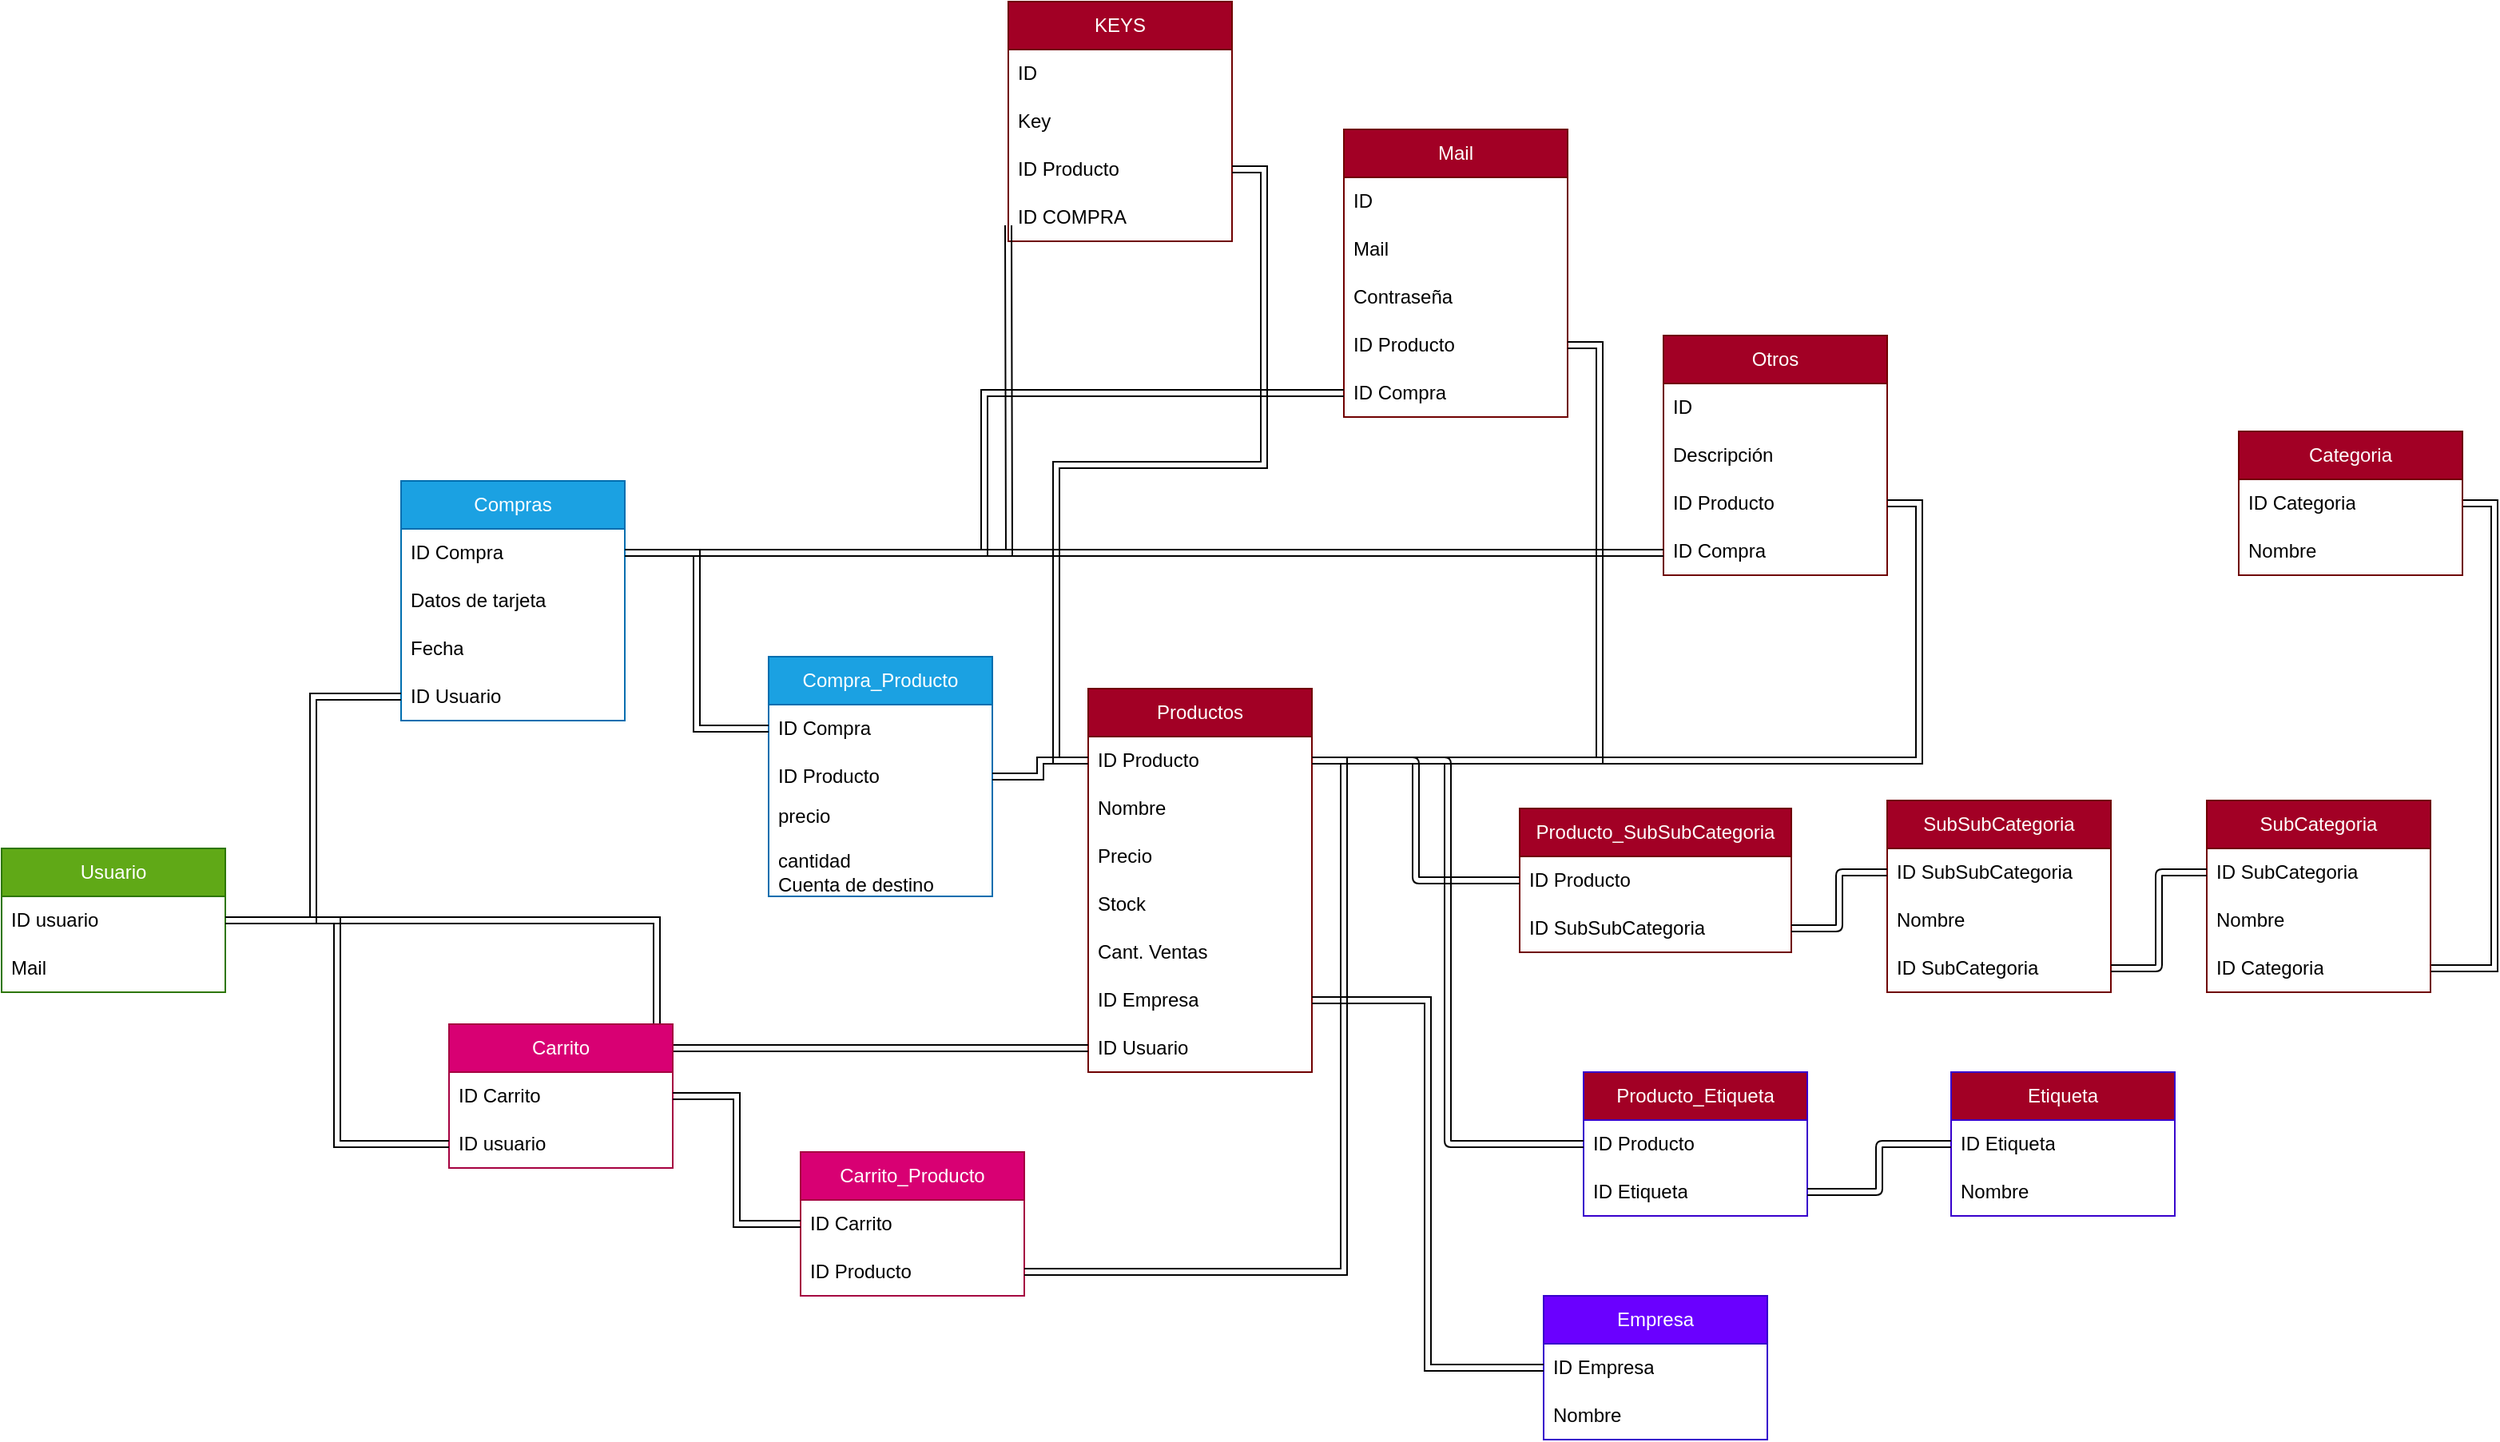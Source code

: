 <mxfile>
    <diagram id="C5RBs43oDa-KdzZeNtuy" name="Page-1">
        <mxGraphModel dx="585" dy="779" grid="1" gridSize="10" guides="1" tooltips="1" connect="1" arrows="1" fold="1" page="1" pageScale="1" pageWidth="827" pageHeight="1169" math="0" shadow="0">
            <root>
                <mxCell id="WIyWlLk6GJQsqaUBKTNV-0"/>
                <mxCell id="WIyWlLk6GJQsqaUBKTNV-1" parent="WIyWlLk6GJQsqaUBKTNV-0"/>
                <mxCell id="0u_epslOWQ3dt5CS6Ad7-98" value="Usuario" style="swimlane;fontStyle=0;childLayout=stackLayout;horizontal=1;startSize=30;horizontalStack=0;resizeParent=1;resizeParentMax=0;resizeLast=0;collapsible=1;marginBottom=0;whiteSpace=wrap;html=1;fillColor=#60a917;fontColor=#ffffff;strokeColor=#2D7600;" parent="WIyWlLk6GJQsqaUBKTNV-1" vertex="1">
                    <mxGeometry x="1410" y="1340" width="140" height="90" as="geometry"/>
                </mxCell>
                <mxCell id="0u_epslOWQ3dt5CS6Ad7-99" value="ID usuario" style="text;strokeColor=none;fillColor=none;align=left;verticalAlign=middle;spacingLeft=4;spacingRight=4;overflow=hidden;points=[[0,0.5],[1,0.5]];portConstraint=eastwest;rotatable=0;whiteSpace=wrap;html=1;" parent="0u_epslOWQ3dt5CS6Ad7-98" vertex="1">
                    <mxGeometry y="30" width="140" height="30" as="geometry"/>
                </mxCell>
                <mxCell id="0u_epslOWQ3dt5CS6Ad7-100" value="Mail" style="text;strokeColor=none;fillColor=none;align=left;verticalAlign=middle;spacingLeft=4;spacingRight=4;overflow=hidden;points=[[0,0.5],[1,0.5]];portConstraint=eastwest;rotatable=0;whiteSpace=wrap;html=1;" parent="0u_epslOWQ3dt5CS6Ad7-98" vertex="1">
                    <mxGeometry y="60" width="140" height="30" as="geometry"/>
                </mxCell>
                <mxCell id="0u_epslOWQ3dt5CS6Ad7-101" value="Compras" style="swimlane;fontStyle=0;childLayout=stackLayout;horizontal=1;startSize=30;horizontalStack=0;resizeParent=1;resizeParentMax=0;resizeLast=0;collapsible=1;marginBottom=0;whiteSpace=wrap;html=1;fillColor=#1ba1e2;fontColor=#ffffff;strokeColor=#006EAF;" parent="WIyWlLk6GJQsqaUBKTNV-1" vertex="1">
                    <mxGeometry x="1660" y="1110" width="140" height="150" as="geometry"/>
                </mxCell>
                <mxCell id="0u_epslOWQ3dt5CS6Ad7-102" value="ID Compra" style="text;strokeColor=none;fillColor=none;align=left;verticalAlign=middle;spacingLeft=4;spacingRight=4;overflow=hidden;points=[[0,0.5],[1,0.5]];portConstraint=eastwest;rotatable=0;whiteSpace=wrap;html=1;" parent="0u_epslOWQ3dt5CS6Ad7-101" vertex="1">
                    <mxGeometry y="30" width="140" height="30" as="geometry"/>
                </mxCell>
                <mxCell id="0u_epslOWQ3dt5CS6Ad7-103" value="Datos de tarjeta" style="text;strokeColor=none;fillColor=none;align=left;verticalAlign=middle;spacingLeft=4;spacingRight=4;overflow=hidden;points=[[0,0.5],[1,0.5]];portConstraint=eastwest;rotatable=0;whiteSpace=wrap;html=1;" parent="0u_epslOWQ3dt5CS6Ad7-101" vertex="1">
                    <mxGeometry y="60" width="140" height="30" as="geometry"/>
                </mxCell>
                <mxCell id="0u_epslOWQ3dt5CS6Ad7-104" value="Fecha" style="text;strokeColor=none;fillColor=none;align=left;verticalAlign=middle;spacingLeft=4;spacingRight=4;overflow=hidden;points=[[0,0.5],[1,0.5]];portConstraint=eastwest;rotatable=0;whiteSpace=wrap;html=1;" parent="0u_epslOWQ3dt5CS6Ad7-101" vertex="1">
                    <mxGeometry y="90" width="140" height="30" as="geometry"/>
                </mxCell>
                <mxCell id="0u_epslOWQ3dt5CS6Ad7-105" value="ID Usuario" style="text;strokeColor=none;fillColor=none;align=left;verticalAlign=middle;spacingLeft=4;spacingRight=4;overflow=hidden;points=[[0,0.5],[1,0.5]];portConstraint=eastwest;rotatable=0;whiteSpace=wrap;html=1;" parent="0u_epslOWQ3dt5CS6Ad7-101" vertex="1">
                    <mxGeometry y="120" width="140" height="30" as="geometry"/>
                </mxCell>
                <mxCell id="0u_epslOWQ3dt5CS6Ad7-106" value="Productos" style="swimlane;fontStyle=0;childLayout=stackLayout;horizontal=1;startSize=30;horizontalStack=0;resizeParent=1;resizeParentMax=0;resizeLast=0;collapsible=1;marginBottom=0;whiteSpace=wrap;html=1;fillColor=#a20025;fontColor=#ffffff;strokeColor=#6F0000;" parent="WIyWlLk6GJQsqaUBKTNV-1" vertex="1">
                    <mxGeometry x="2090" y="1240" width="140" height="240" as="geometry"/>
                </mxCell>
                <mxCell id="0u_epslOWQ3dt5CS6Ad7-107" value="ID Producto" style="text;strokeColor=none;fillColor=none;align=left;verticalAlign=middle;spacingLeft=4;spacingRight=4;overflow=hidden;points=[[0,0.5],[1,0.5]];portConstraint=eastwest;rotatable=0;whiteSpace=wrap;html=1;" parent="0u_epslOWQ3dt5CS6Ad7-106" vertex="1">
                    <mxGeometry y="30" width="140" height="30" as="geometry"/>
                </mxCell>
                <mxCell id="0u_epslOWQ3dt5CS6Ad7-108" value="Nombre" style="text;strokeColor=none;fillColor=none;align=left;verticalAlign=middle;spacingLeft=4;spacingRight=4;overflow=hidden;points=[[0,0.5],[1,0.5]];portConstraint=eastwest;rotatable=0;whiteSpace=wrap;html=1;" parent="0u_epslOWQ3dt5CS6Ad7-106" vertex="1">
                    <mxGeometry y="60" width="140" height="30" as="geometry"/>
                </mxCell>
                <mxCell id="0u_epslOWQ3dt5CS6Ad7-168" value="Precio" style="text;strokeColor=none;fillColor=none;align=left;verticalAlign=middle;spacingLeft=4;spacingRight=4;overflow=hidden;points=[[0,0.5],[1,0.5]];portConstraint=eastwest;rotatable=0;whiteSpace=wrap;html=1;" parent="0u_epslOWQ3dt5CS6Ad7-106" vertex="1">
                    <mxGeometry y="90" width="140" height="30" as="geometry"/>
                </mxCell>
                <mxCell id="0u_epslOWQ3dt5CS6Ad7-169" value="Stock" style="text;strokeColor=none;fillColor=none;align=left;verticalAlign=middle;spacingLeft=4;spacingRight=4;overflow=hidden;points=[[0,0.5],[1,0.5]];portConstraint=eastwest;rotatable=0;whiteSpace=wrap;html=1;" parent="0u_epslOWQ3dt5CS6Ad7-106" vertex="1">
                    <mxGeometry y="120" width="140" height="30" as="geometry"/>
                </mxCell>
                <mxCell id="0u_epslOWQ3dt5CS6Ad7-109" value="Cant. Ventas" style="text;strokeColor=none;fillColor=none;align=left;verticalAlign=middle;spacingLeft=4;spacingRight=4;overflow=hidden;points=[[0,0.5],[1,0.5]];portConstraint=eastwest;rotatable=0;whiteSpace=wrap;html=1;" parent="0u_epslOWQ3dt5CS6Ad7-106" vertex="1">
                    <mxGeometry y="150" width="140" height="30" as="geometry"/>
                </mxCell>
                <mxCell id="0u_epslOWQ3dt5CS6Ad7-111" value="ID Empresa" style="text;strokeColor=none;fillColor=none;align=left;verticalAlign=middle;spacingLeft=4;spacingRight=4;overflow=hidden;points=[[0,0.5],[1,0.5]];portConstraint=eastwest;rotatable=0;whiteSpace=wrap;html=1;" parent="0u_epslOWQ3dt5CS6Ad7-106" vertex="1">
                    <mxGeometry y="180" width="140" height="30" as="geometry"/>
                </mxCell>
                <mxCell id="0u_epslOWQ3dt5CS6Ad7-112" value="ID Usuario" style="text;strokeColor=none;fillColor=none;align=left;verticalAlign=middle;spacingLeft=4;spacingRight=4;overflow=hidden;points=[[0,0.5],[1,0.5]];portConstraint=eastwest;rotatable=0;whiteSpace=wrap;html=1;" parent="0u_epslOWQ3dt5CS6Ad7-106" vertex="1">
                    <mxGeometry y="210" width="140" height="30" as="geometry"/>
                </mxCell>
                <mxCell id="0u_epslOWQ3dt5CS6Ad7-114" style="edgeStyle=orthogonalEdgeStyle;rounded=0;orthogonalLoop=1;jettySize=auto;html=1;entryX=0;entryY=0.5;entryDx=0;entryDy=0;exitX=1;exitY=0.5;exitDx=0;exitDy=0;shape=link;" parent="WIyWlLk6GJQsqaUBKTNV-1" source="0u_epslOWQ3dt5CS6Ad7-99" target="0u_epslOWQ3dt5CS6Ad7-105" edge="1">
                    <mxGeometry relative="1" as="geometry"/>
                </mxCell>
                <mxCell id="0u_epslOWQ3dt5CS6Ad7-115" value="Compra_Producto" style="swimlane;fontStyle=0;childLayout=stackLayout;horizontal=1;startSize=30;horizontalStack=0;resizeParent=1;resizeParentMax=0;resizeLast=0;collapsible=1;marginBottom=0;whiteSpace=wrap;html=1;fillColor=#1ba1e2;fontColor=#ffffff;strokeColor=#006EAF;" parent="WIyWlLk6GJQsqaUBKTNV-1" vertex="1">
                    <mxGeometry x="1890" y="1220" width="140" height="150" as="geometry"/>
                </mxCell>
                <mxCell id="0u_epslOWQ3dt5CS6Ad7-116" value="ID Compra&lt;span style=&quot;white-space: pre;&quot;&gt;&#9;&lt;/span&gt;" style="text;strokeColor=none;fillColor=none;align=left;verticalAlign=middle;spacingLeft=4;spacingRight=4;overflow=hidden;points=[[0,0.5],[1,0.5]];portConstraint=eastwest;rotatable=0;whiteSpace=wrap;html=1;" parent="0u_epslOWQ3dt5CS6Ad7-115" vertex="1">
                    <mxGeometry y="30" width="140" height="30" as="geometry"/>
                </mxCell>
                <mxCell id="0u_epslOWQ3dt5CS6Ad7-117" value="ID Producto" style="text;strokeColor=none;fillColor=none;align=left;verticalAlign=middle;spacingLeft=4;spacingRight=4;overflow=hidden;points=[[0,0.5],[1,0.5]];portConstraint=eastwest;rotatable=0;whiteSpace=wrap;html=1;" parent="0u_epslOWQ3dt5CS6Ad7-115" vertex="1">
                    <mxGeometry y="60" width="140" height="30" as="geometry"/>
                </mxCell>
                <mxCell id="0u_epslOWQ3dt5CS6Ad7-118" value="precio&lt;br&gt;&lt;br&gt;cantidad&lt;br&gt;Cuenta de destino" style="text;strokeColor=none;fillColor=none;align=left;verticalAlign=middle;spacingLeft=4;spacingRight=4;overflow=hidden;points=[[0,0.5],[1,0.5]];portConstraint=eastwest;rotatable=0;whiteSpace=wrap;html=1;" parent="0u_epslOWQ3dt5CS6Ad7-115" vertex="1">
                    <mxGeometry y="90" width="140" height="60" as="geometry"/>
                </mxCell>
                <mxCell id="0u_epslOWQ3dt5CS6Ad7-119" style="edgeStyle=orthogonalEdgeStyle;rounded=0;orthogonalLoop=1;jettySize=auto;html=1;entryX=0;entryY=0.5;entryDx=0;entryDy=0;shape=link;" parent="WIyWlLk6GJQsqaUBKTNV-1" source="0u_epslOWQ3dt5CS6Ad7-102" target="0u_epslOWQ3dt5CS6Ad7-116" edge="1">
                    <mxGeometry relative="1" as="geometry"/>
                </mxCell>
                <mxCell id="0u_epslOWQ3dt5CS6Ad7-120" style="edgeStyle=orthogonalEdgeStyle;rounded=0;orthogonalLoop=1;jettySize=auto;html=1;entryX=1;entryY=0.5;entryDx=0;entryDy=0;shape=link;" parent="WIyWlLk6GJQsqaUBKTNV-1" source="0u_epslOWQ3dt5CS6Ad7-107" target="0u_epslOWQ3dt5CS6Ad7-117" edge="1">
                    <mxGeometry relative="1" as="geometry"/>
                </mxCell>
                <mxCell id="0u_epslOWQ3dt5CS6Ad7-121" style="edgeStyle=orthogonalEdgeStyle;rounded=0;orthogonalLoop=1;jettySize=auto;html=1;entryX=0;entryY=0.5;entryDx=0;entryDy=0;exitX=1;exitY=0.5;exitDx=0;exitDy=0;shape=link;" parent="WIyWlLk6GJQsqaUBKTNV-1" source="0u_epslOWQ3dt5CS6Ad7-99" target="0u_epslOWQ3dt5CS6Ad7-112" edge="1">
                    <mxGeometry relative="1" as="geometry">
                        <mxPoint x="2070" y="1600" as="targetPoint"/>
                        <mxPoint x="1590" y="1540" as="sourcePoint"/>
                    </mxGeometry>
                </mxCell>
                <mxCell id="0u_epslOWQ3dt5CS6Ad7-122" value="Carrito" style="swimlane;fontStyle=0;childLayout=stackLayout;horizontal=1;startSize=30;horizontalStack=0;resizeParent=1;resizeParentMax=0;resizeLast=0;collapsible=1;marginBottom=0;whiteSpace=wrap;html=1;fillColor=#d80073;fontColor=#ffffff;strokeColor=#A50040;" parent="WIyWlLk6GJQsqaUBKTNV-1" vertex="1">
                    <mxGeometry x="1690" y="1450" width="140" height="90" as="geometry"/>
                </mxCell>
                <mxCell id="0u_epslOWQ3dt5CS6Ad7-123" value="ID Carrito" style="text;strokeColor=none;fillColor=none;align=left;verticalAlign=middle;spacingLeft=4;spacingRight=4;overflow=hidden;points=[[0,0.5],[1,0.5]];portConstraint=eastwest;rotatable=0;whiteSpace=wrap;html=1;" parent="0u_epslOWQ3dt5CS6Ad7-122" vertex="1">
                    <mxGeometry y="30" width="140" height="30" as="geometry"/>
                </mxCell>
                <mxCell id="0u_epslOWQ3dt5CS6Ad7-124" value="ID usuario" style="text;strokeColor=none;fillColor=none;align=left;verticalAlign=middle;spacingLeft=4;spacingRight=4;overflow=hidden;points=[[0,0.5],[1,0.5]];portConstraint=eastwest;rotatable=0;whiteSpace=wrap;html=1;" parent="0u_epslOWQ3dt5CS6Ad7-122" vertex="1">
                    <mxGeometry y="60" width="140" height="30" as="geometry"/>
                </mxCell>
                <mxCell id="0u_epslOWQ3dt5CS6Ad7-125" style="edgeStyle=orthogonalEdgeStyle;rounded=0;orthogonalLoop=1;jettySize=auto;html=1;entryX=0;entryY=0.5;entryDx=0;entryDy=0;exitX=1;exitY=0.5;exitDx=0;exitDy=0;shape=link;" parent="WIyWlLk6GJQsqaUBKTNV-1" source="0u_epslOWQ3dt5CS6Ad7-99" target="0u_epslOWQ3dt5CS6Ad7-124" edge="1">
                    <mxGeometry relative="1" as="geometry"/>
                </mxCell>
                <mxCell id="0u_epslOWQ3dt5CS6Ad7-126" value="Carrito_Producto" style="swimlane;fontStyle=0;childLayout=stackLayout;horizontal=1;startSize=30;horizontalStack=0;resizeParent=1;resizeParentMax=0;resizeLast=0;collapsible=1;marginBottom=0;whiteSpace=wrap;html=1;fillColor=#d80073;fontColor=#ffffff;strokeColor=#A50040;" parent="WIyWlLk6GJQsqaUBKTNV-1" vertex="1">
                    <mxGeometry x="1910" y="1530" width="140" height="90" as="geometry"/>
                </mxCell>
                <mxCell id="0u_epslOWQ3dt5CS6Ad7-127" value="ID Carrito" style="text;strokeColor=none;fillColor=none;align=left;verticalAlign=middle;spacingLeft=4;spacingRight=4;overflow=hidden;points=[[0,0.5],[1,0.5]];portConstraint=eastwest;rotatable=0;whiteSpace=wrap;html=1;" parent="0u_epslOWQ3dt5CS6Ad7-126" vertex="1">
                    <mxGeometry y="30" width="140" height="30" as="geometry"/>
                </mxCell>
                <mxCell id="0u_epslOWQ3dt5CS6Ad7-128" value="ID Producto" style="text;strokeColor=none;fillColor=none;align=left;verticalAlign=middle;spacingLeft=4;spacingRight=4;overflow=hidden;points=[[0,0.5],[1,0.5]];portConstraint=eastwest;rotatable=0;whiteSpace=wrap;html=1;" parent="0u_epslOWQ3dt5CS6Ad7-126" vertex="1">
                    <mxGeometry y="60" width="140" height="30" as="geometry"/>
                </mxCell>
                <mxCell id="0u_epslOWQ3dt5CS6Ad7-129" style="edgeStyle=orthogonalEdgeStyle;rounded=0;orthogonalLoop=1;jettySize=auto;html=1;entryX=0;entryY=0.5;entryDx=0;entryDy=0;shape=link;" parent="WIyWlLk6GJQsqaUBKTNV-1" source="0u_epslOWQ3dt5CS6Ad7-123" target="0u_epslOWQ3dt5CS6Ad7-127" edge="1">
                    <mxGeometry relative="1" as="geometry"/>
                </mxCell>
                <mxCell id="0u_epslOWQ3dt5CS6Ad7-130" style="edgeStyle=orthogonalEdgeStyle;rounded=0;orthogonalLoop=1;jettySize=auto;html=1;entryX=1;entryY=0.5;entryDx=0;entryDy=0;shape=link;" parent="WIyWlLk6GJQsqaUBKTNV-1" source="0u_epslOWQ3dt5CS6Ad7-128" target="0u_epslOWQ3dt5CS6Ad7-107" edge="1">
                    <mxGeometry relative="1" as="geometry"/>
                </mxCell>
                <mxCell id="0u_epslOWQ3dt5CS6Ad7-131" style="edgeStyle=orthogonalEdgeStyle;rounded=0;orthogonalLoop=1;jettySize=auto;html=1;entryX=1;entryY=0.5;entryDx=0;entryDy=0;exitX=1;exitY=0.5;exitDx=0;exitDy=0;shape=link;" parent="WIyWlLk6GJQsqaUBKTNV-1" source="0u_epslOWQ3dt5CS6Ad7-133" target="0u_epslOWQ3dt5CS6Ad7-138" edge="1">
                    <mxGeometry relative="1" as="geometry"/>
                </mxCell>
                <mxCell id="0u_epslOWQ3dt5CS6Ad7-132" value="Categoria" style="swimlane;fontStyle=0;childLayout=stackLayout;horizontal=1;startSize=30;horizontalStack=0;resizeParent=1;resizeParentMax=0;resizeLast=0;collapsible=1;marginBottom=0;whiteSpace=wrap;html=1;fillColor=#a20025;fontColor=#ffffff;strokeColor=#6F0000;" parent="WIyWlLk6GJQsqaUBKTNV-1" vertex="1">
                    <mxGeometry x="2810" y="1079" width="140" height="90" as="geometry"/>
                </mxCell>
                <mxCell id="0u_epslOWQ3dt5CS6Ad7-133" value="ID Categoria" style="text;strokeColor=none;fillColor=none;align=left;verticalAlign=middle;spacingLeft=4;spacingRight=4;overflow=hidden;points=[[0,0.5],[1,0.5]];portConstraint=eastwest;rotatable=0;whiteSpace=wrap;html=1;" parent="0u_epslOWQ3dt5CS6Ad7-132" vertex="1">
                    <mxGeometry y="30" width="140" height="30" as="geometry"/>
                </mxCell>
                <mxCell id="0u_epslOWQ3dt5CS6Ad7-134" value="Nombre" style="text;strokeColor=none;fillColor=none;align=left;verticalAlign=middle;spacingLeft=4;spacingRight=4;overflow=hidden;points=[[0,0.5],[1,0.5]];portConstraint=eastwest;rotatable=0;whiteSpace=wrap;html=1;" parent="0u_epslOWQ3dt5CS6Ad7-132" vertex="1">
                    <mxGeometry y="60" width="140" height="30" as="geometry"/>
                </mxCell>
                <mxCell id="0u_epslOWQ3dt5CS6Ad7-135" value="SubCategoria" style="swimlane;fontStyle=0;childLayout=stackLayout;horizontal=1;startSize=30;horizontalStack=0;resizeParent=1;resizeParentMax=0;resizeLast=0;collapsible=1;marginBottom=0;whiteSpace=wrap;html=1;fillColor=#a20025;fontColor=#ffffff;strokeColor=#6F0000;" parent="WIyWlLk6GJQsqaUBKTNV-1" vertex="1">
                    <mxGeometry x="2790" y="1310" width="140" height="120" as="geometry"/>
                </mxCell>
                <mxCell id="0u_epslOWQ3dt5CS6Ad7-136" value="ID SubCategoria" style="text;strokeColor=none;fillColor=none;align=left;verticalAlign=middle;spacingLeft=4;spacingRight=4;overflow=hidden;points=[[0,0.5],[1,0.5]];portConstraint=eastwest;rotatable=0;whiteSpace=wrap;html=1;" parent="0u_epslOWQ3dt5CS6Ad7-135" vertex="1">
                    <mxGeometry y="30" width="140" height="30" as="geometry"/>
                </mxCell>
                <mxCell id="0u_epslOWQ3dt5CS6Ad7-137" value="Nombre" style="text;strokeColor=none;fillColor=none;align=left;verticalAlign=middle;spacingLeft=4;spacingRight=4;overflow=hidden;points=[[0,0.5],[1,0.5]];portConstraint=eastwest;rotatable=0;whiteSpace=wrap;html=1;" parent="0u_epslOWQ3dt5CS6Ad7-135" vertex="1">
                    <mxGeometry y="60" width="140" height="30" as="geometry"/>
                </mxCell>
                <mxCell id="0u_epslOWQ3dt5CS6Ad7-138" value="ID Categoria" style="text;strokeColor=none;fillColor=none;align=left;verticalAlign=middle;spacingLeft=4;spacingRight=4;overflow=hidden;points=[[0,0.5],[1,0.5]];portConstraint=eastwest;rotatable=0;whiteSpace=wrap;html=1;" parent="0u_epslOWQ3dt5CS6Ad7-135" vertex="1">
                    <mxGeometry y="90" width="140" height="30" as="geometry"/>
                </mxCell>
                <mxCell id="0u_epslOWQ3dt5CS6Ad7-140" value="Empresa" style="swimlane;fontStyle=0;childLayout=stackLayout;horizontal=1;startSize=30;horizontalStack=0;resizeParent=1;resizeParentMax=0;resizeLast=0;collapsible=1;marginBottom=0;whiteSpace=wrap;html=1;fillColor=#6a00ff;fontColor=#ffffff;strokeColor=#3700CC;" parent="WIyWlLk6GJQsqaUBKTNV-1" vertex="1">
                    <mxGeometry x="2375" y="1620" width="140" height="90" as="geometry"/>
                </mxCell>
                <mxCell id="0u_epslOWQ3dt5CS6Ad7-141" value="ID Empresa" style="text;strokeColor=none;fillColor=none;align=left;verticalAlign=middle;spacingLeft=4;spacingRight=4;overflow=hidden;points=[[0,0.5],[1,0.5]];portConstraint=eastwest;rotatable=0;whiteSpace=wrap;html=1;" parent="0u_epslOWQ3dt5CS6Ad7-140" vertex="1">
                    <mxGeometry y="30" width="140" height="30" as="geometry"/>
                </mxCell>
                <mxCell id="0u_epslOWQ3dt5CS6Ad7-142" value="Nombre" style="text;strokeColor=none;fillColor=none;align=left;verticalAlign=middle;spacingLeft=4;spacingRight=4;overflow=hidden;points=[[0,0.5],[1,0.5]];portConstraint=eastwest;rotatable=0;whiteSpace=wrap;html=1;" parent="0u_epslOWQ3dt5CS6Ad7-140" vertex="1">
                    <mxGeometry y="60" width="140" height="30" as="geometry"/>
                </mxCell>
                <mxCell id="0u_epslOWQ3dt5CS6Ad7-143" style="edgeStyle=orthogonalEdgeStyle;rounded=0;orthogonalLoop=1;jettySize=auto;html=1;exitX=0;exitY=0.5;exitDx=0;exitDy=0;entryX=1;entryY=0.5;entryDx=0;entryDy=0;shape=link;" parent="WIyWlLk6GJQsqaUBKTNV-1" source="0u_epslOWQ3dt5CS6Ad7-141" target="0u_epslOWQ3dt5CS6Ad7-111" edge="1">
                    <mxGeometry relative="1" as="geometry"/>
                </mxCell>
                <mxCell id="0u_epslOWQ3dt5CS6Ad7-144" value="Mail" style="swimlane;fontStyle=0;childLayout=stackLayout;horizontal=1;startSize=30;horizontalStack=0;resizeParent=1;resizeParentMax=0;resizeLast=0;collapsible=1;marginBottom=0;whiteSpace=wrap;html=1;fillColor=#a20025;fontColor=#ffffff;strokeColor=#6F0000;" parent="WIyWlLk6GJQsqaUBKTNV-1" vertex="1">
                    <mxGeometry x="2250" y="890" width="140" height="180" as="geometry"/>
                </mxCell>
                <mxCell id="0u_epslOWQ3dt5CS6Ad7-145" value="ID" style="text;strokeColor=none;fillColor=none;align=left;verticalAlign=middle;spacingLeft=4;spacingRight=4;overflow=hidden;points=[[0,0.5],[1,0.5]];portConstraint=eastwest;rotatable=0;whiteSpace=wrap;html=1;" parent="0u_epslOWQ3dt5CS6Ad7-144" vertex="1">
                    <mxGeometry y="30" width="140" height="30" as="geometry"/>
                </mxCell>
                <mxCell id="0u_epslOWQ3dt5CS6Ad7-161" value="Mail" style="text;strokeColor=none;fillColor=none;align=left;verticalAlign=middle;spacingLeft=4;spacingRight=4;overflow=hidden;points=[[0,0.5],[1,0.5]];portConstraint=eastwest;rotatable=0;whiteSpace=wrap;html=1;" parent="0u_epslOWQ3dt5CS6Ad7-144" vertex="1">
                    <mxGeometry y="60" width="140" height="30" as="geometry"/>
                </mxCell>
                <mxCell id="0u_epslOWQ3dt5CS6Ad7-162" value="Contraseña" style="text;strokeColor=none;fillColor=none;align=left;verticalAlign=middle;spacingLeft=4;spacingRight=4;overflow=hidden;points=[[0,0.5],[1,0.5]];portConstraint=eastwest;rotatable=0;whiteSpace=wrap;html=1;" parent="0u_epslOWQ3dt5CS6Ad7-144" vertex="1">
                    <mxGeometry y="90" width="140" height="30" as="geometry"/>
                </mxCell>
                <mxCell id="0u_epslOWQ3dt5CS6Ad7-167" value="ID Producto" style="text;strokeColor=none;fillColor=none;align=left;verticalAlign=middle;spacingLeft=4;spacingRight=4;overflow=hidden;points=[[0,0.5],[1,0.5]];portConstraint=eastwest;rotatable=0;whiteSpace=wrap;html=1;" parent="0u_epslOWQ3dt5CS6Ad7-144" vertex="1">
                    <mxGeometry y="120" width="140" height="30" as="geometry"/>
                </mxCell>
                <mxCell id="0u_epslOWQ3dt5CS6Ad7-147" value="ID Compra" style="text;strokeColor=none;fillColor=none;align=left;verticalAlign=middle;spacingLeft=4;spacingRight=4;overflow=hidden;points=[[0,0.5],[1,0.5]];portConstraint=eastwest;rotatable=0;whiteSpace=wrap;html=1;" parent="0u_epslOWQ3dt5CS6Ad7-144" vertex="1">
                    <mxGeometry y="150" width="140" height="30" as="geometry"/>
                </mxCell>
                <mxCell id="0u_epslOWQ3dt5CS6Ad7-148" value="Otros" style="swimlane;fontStyle=0;childLayout=stackLayout;horizontal=1;startSize=30;horizontalStack=0;resizeParent=1;resizeParentMax=0;resizeLast=0;collapsible=1;marginBottom=0;whiteSpace=wrap;html=1;fillColor=#a20025;fontColor=#ffffff;strokeColor=#6F0000;" parent="WIyWlLk6GJQsqaUBKTNV-1" vertex="1">
                    <mxGeometry x="2450" y="1019" width="140" height="150" as="geometry"/>
                </mxCell>
                <mxCell id="0u_epslOWQ3dt5CS6Ad7-149" value="ID" style="text;strokeColor=none;fillColor=none;align=left;verticalAlign=middle;spacingLeft=4;spacingRight=4;overflow=hidden;points=[[0,0.5],[1,0.5]];portConstraint=eastwest;rotatable=0;whiteSpace=wrap;html=1;" parent="0u_epslOWQ3dt5CS6Ad7-148" vertex="1">
                    <mxGeometry y="30" width="140" height="30" as="geometry"/>
                </mxCell>
                <mxCell id="0u_epslOWQ3dt5CS6Ad7-165" value="Descripción" style="text;strokeColor=none;fillColor=none;align=left;verticalAlign=middle;spacingLeft=4;spacingRight=4;overflow=hidden;points=[[0,0.5],[1,0.5]];portConstraint=eastwest;rotatable=0;whiteSpace=wrap;html=1;" parent="0u_epslOWQ3dt5CS6Ad7-148" vertex="1">
                    <mxGeometry y="60" width="140" height="30" as="geometry"/>
                </mxCell>
                <mxCell id="0u_epslOWQ3dt5CS6Ad7-164" value="ID Producto" style="text;strokeColor=none;fillColor=none;align=left;verticalAlign=middle;spacingLeft=4;spacingRight=4;overflow=hidden;points=[[0,0.5],[1,0.5]];portConstraint=eastwest;rotatable=0;whiteSpace=wrap;html=1;" parent="0u_epslOWQ3dt5CS6Ad7-148" vertex="1">
                    <mxGeometry y="90" width="140" height="30" as="geometry"/>
                </mxCell>
                <mxCell id="0u_epslOWQ3dt5CS6Ad7-150" value="ID Compra" style="text;strokeColor=none;fillColor=none;align=left;verticalAlign=middle;spacingLeft=4;spacingRight=4;overflow=hidden;points=[[0,0.5],[1,0.5]];portConstraint=eastwest;rotatable=0;whiteSpace=wrap;html=1;" parent="0u_epslOWQ3dt5CS6Ad7-148" vertex="1">
                    <mxGeometry y="120" width="140" height="30" as="geometry"/>
                </mxCell>
                <mxCell id="0u_epslOWQ3dt5CS6Ad7-152" value="KEYS" style="swimlane;fontStyle=0;childLayout=stackLayout;horizontal=1;startSize=30;horizontalStack=0;resizeParent=1;resizeParentMax=0;resizeLast=0;collapsible=1;marginBottom=0;whiteSpace=wrap;html=1;fillColor=#a20025;fontColor=#ffffff;strokeColor=#6F0000;" parent="WIyWlLk6GJQsqaUBKTNV-1" vertex="1">
                    <mxGeometry x="2040" y="810" width="140" height="150" as="geometry"/>
                </mxCell>
                <mxCell id="0u_epslOWQ3dt5CS6Ad7-153" value="ID" style="text;strokeColor=none;fillColor=none;align=left;verticalAlign=middle;spacingLeft=4;spacingRight=4;overflow=hidden;points=[[0,0.5],[1,0.5]];portConstraint=eastwest;rotatable=0;whiteSpace=wrap;html=1;" parent="0u_epslOWQ3dt5CS6Ad7-152" vertex="1">
                    <mxGeometry y="30" width="140" height="30" as="geometry"/>
                </mxCell>
                <mxCell id="0u_epslOWQ3dt5CS6Ad7-163" value="Key" style="text;strokeColor=none;fillColor=none;align=left;verticalAlign=middle;spacingLeft=4;spacingRight=4;overflow=hidden;points=[[0,0.5],[1,0.5]];portConstraint=eastwest;rotatable=0;whiteSpace=wrap;html=1;" parent="0u_epslOWQ3dt5CS6Ad7-152" vertex="1">
                    <mxGeometry y="60" width="140" height="30" as="geometry"/>
                </mxCell>
                <mxCell id="0u_epslOWQ3dt5CS6Ad7-154" value="ID Producto" style="text;strokeColor=none;fillColor=none;align=left;verticalAlign=middle;spacingLeft=4;spacingRight=4;overflow=hidden;points=[[0,0.5],[1,0.5]];portConstraint=eastwest;rotatable=0;whiteSpace=wrap;html=1;" parent="0u_epslOWQ3dt5CS6Ad7-152" vertex="1">
                    <mxGeometry y="90" width="140" height="30" as="geometry"/>
                </mxCell>
                <mxCell id="0u_epslOWQ3dt5CS6Ad7-155" value="ID COMPRA" style="text;strokeColor=none;fillColor=none;align=left;verticalAlign=middle;spacingLeft=4;spacingRight=4;overflow=hidden;points=[[0,0.5],[1,0.5]];portConstraint=eastwest;rotatable=0;whiteSpace=wrap;html=1;" parent="0u_epslOWQ3dt5CS6Ad7-152" vertex="1">
                    <mxGeometry y="120" width="140" height="30" as="geometry"/>
                </mxCell>
                <mxCell id="0u_epslOWQ3dt5CS6Ad7-171" style="edgeStyle=orthogonalEdgeStyle;rounded=0;orthogonalLoop=1;jettySize=auto;html=1;entryX=1;entryY=0.5;entryDx=0;entryDy=0;shape=link;" parent="WIyWlLk6GJQsqaUBKTNV-1" source="0u_epslOWQ3dt5CS6Ad7-107" target="0u_epslOWQ3dt5CS6Ad7-154" edge="1">
                    <mxGeometry relative="1" as="geometry"/>
                </mxCell>
                <mxCell id="0u_epslOWQ3dt5CS6Ad7-172" style="edgeStyle=orthogonalEdgeStyle;rounded=0;orthogonalLoop=1;jettySize=auto;html=1;entryX=1;entryY=0.5;entryDx=0;entryDy=0;shape=link;" parent="WIyWlLk6GJQsqaUBKTNV-1" source="0u_epslOWQ3dt5CS6Ad7-107" target="0u_epslOWQ3dt5CS6Ad7-167" edge="1">
                    <mxGeometry relative="1" as="geometry"/>
                </mxCell>
                <mxCell id="0u_epslOWQ3dt5CS6Ad7-175" style="edgeStyle=orthogonalEdgeStyle;rounded=0;orthogonalLoop=1;jettySize=auto;html=1;entryX=1;entryY=0.5;entryDx=0;entryDy=0;shape=link;" parent="WIyWlLk6GJQsqaUBKTNV-1" source="0u_epslOWQ3dt5CS6Ad7-107" target="0u_epslOWQ3dt5CS6Ad7-164" edge="1">
                    <mxGeometry relative="1" as="geometry"/>
                </mxCell>
                <mxCell id="0u_epslOWQ3dt5CS6Ad7-177" style="edgeStyle=orthogonalEdgeStyle;rounded=0;orthogonalLoop=1;jettySize=auto;html=1;shape=link;" parent="WIyWlLk6GJQsqaUBKTNV-1" source="0u_epslOWQ3dt5CS6Ad7-102" edge="1">
                    <mxGeometry relative="1" as="geometry">
                        <mxPoint x="2040" y="950" as="targetPoint"/>
                    </mxGeometry>
                </mxCell>
                <mxCell id="0u_epslOWQ3dt5CS6Ad7-178" style="edgeStyle=orthogonalEdgeStyle;rounded=0;orthogonalLoop=1;jettySize=auto;html=1;entryX=0;entryY=0.5;entryDx=0;entryDy=0;shape=link;" parent="WIyWlLk6GJQsqaUBKTNV-1" source="0u_epslOWQ3dt5CS6Ad7-102" target="0u_epslOWQ3dt5CS6Ad7-147" edge="1">
                    <mxGeometry relative="1" as="geometry"/>
                </mxCell>
                <mxCell id="0u_epslOWQ3dt5CS6Ad7-180" style="edgeStyle=orthogonalEdgeStyle;rounded=0;orthogonalLoop=1;jettySize=auto;html=1;shape=link;" parent="WIyWlLk6GJQsqaUBKTNV-1" source="0u_epslOWQ3dt5CS6Ad7-102" target="0u_epslOWQ3dt5CS6Ad7-150" edge="1">
                    <mxGeometry relative="1" as="geometry">
                        <Array as="points">
                            <mxPoint x="2320" y="1155"/>
                            <mxPoint x="2320" y="1155"/>
                        </Array>
                    </mxGeometry>
                </mxCell>
                <mxCell id="0" value="SubSubCategoria" style="swimlane;fontStyle=0;childLayout=stackLayout;horizontal=1;startSize=30;horizontalStack=0;resizeParent=1;resizeParentMax=0;resizeLast=0;collapsible=1;marginBottom=0;whiteSpace=wrap;html=1;fillColor=#a20025;fontColor=#ffffff;strokeColor=#6F0000;" parent="WIyWlLk6GJQsqaUBKTNV-1" vertex="1">
                    <mxGeometry x="2590" y="1310" width="140" height="120" as="geometry"/>
                </mxCell>
                <mxCell id="1" value="ID SubSubCategoria" style="text;strokeColor=none;fillColor=none;align=left;verticalAlign=middle;spacingLeft=4;spacingRight=4;overflow=hidden;points=[[0,0.5],[1,0.5]];portConstraint=eastwest;rotatable=0;whiteSpace=wrap;html=1;" parent="0" vertex="1">
                    <mxGeometry y="30" width="140" height="30" as="geometry"/>
                </mxCell>
                <mxCell id="2" value="Nombre" style="text;strokeColor=none;fillColor=none;align=left;verticalAlign=middle;spacingLeft=4;spacingRight=4;overflow=hidden;points=[[0,0.5],[1,0.5]];portConstraint=eastwest;rotatable=0;whiteSpace=wrap;html=1;" parent="0" vertex="1">
                    <mxGeometry y="60" width="140" height="30" as="geometry"/>
                </mxCell>
                <mxCell id="3" value="ID SubCategoria" style="text;strokeColor=none;fillColor=none;align=left;verticalAlign=middle;spacingLeft=4;spacingRight=4;overflow=hidden;points=[[0,0.5],[1,0.5]];portConstraint=eastwest;rotatable=0;whiteSpace=wrap;html=1;" parent="0" vertex="1">
                    <mxGeometry y="90" width="140" height="30" as="geometry"/>
                </mxCell>
                <mxCell id="11" style="edgeStyle=orthogonalEdgeStyle;html=1;entryX=0;entryY=0.5;entryDx=0;entryDy=0;shape=link;" parent="WIyWlLk6GJQsqaUBKTNV-1" source="3" target="0u_epslOWQ3dt5CS6Ad7-136" edge="1">
                    <mxGeometry relative="1" as="geometry"/>
                </mxCell>
                <mxCell id="12" value="Producto_SubSubCategoria" style="swimlane;fontStyle=0;childLayout=stackLayout;horizontal=1;startSize=30;horizontalStack=0;resizeParent=1;resizeParentMax=0;resizeLast=0;collapsible=1;marginBottom=0;whiteSpace=wrap;html=1;fillColor=#a20025;fontColor=#ffffff;strokeColor=#6F0000;" parent="WIyWlLk6GJQsqaUBKTNV-1" vertex="1">
                    <mxGeometry x="2360" y="1315" width="170" height="90" as="geometry"/>
                </mxCell>
                <mxCell id="13" value="ID Producto" style="text;strokeColor=none;fillColor=none;align=left;verticalAlign=middle;spacingLeft=4;spacingRight=4;overflow=hidden;points=[[0,0.5],[1,0.5]];portConstraint=eastwest;rotatable=0;whiteSpace=wrap;html=1;" parent="12" vertex="1">
                    <mxGeometry y="30" width="170" height="30" as="geometry"/>
                </mxCell>
                <mxCell id="14" value="ID SubSubCategoria" style="text;strokeColor=none;fillColor=none;align=left;verticalAlign=middle;spacingLeft=4;spacingRight=4;overflow=hidden;points=[[0,0.5],[1,0.5]];portConstraint=eastwest;rotatable=0;whiteSpace=wrap;html=1;" parent="12" vertex="1">
                    <mxGeometry y="60" width="170" height="30" as="geometry"/>
                </mxCell>
                <mxCell id="19" style="edgeStyle=orthogonalEdgeStyle;html=1;entryX=1;entryY=0.5;entryDx=0;entryDy=0;shape=link;" parent="WIyWlLk6GJQsqaUBKTNV-1" source="1" target="14" edge="1">
                    <mxGeometry relative="1" as="geometry"/>
                </mxCell>
                <mxCell id="20" style="edgeStyle=orthogonalEdgeStyle;html=1;entryX=0;entryY=0.5;entryDx=0;entryDy=0;shape=link;" parent="WIyWlLk6GJQsqaUBKTNV-1" source="0u_epslOWQ3dt5CS6Ad7-107" target="13" edge="1">
                    <mxGeometry relative="1" as="geometry"/>
                </mxCell>
                <mxCell id="21" value="Etiqueta" style="swimlane;fontStyle=0;childLayout=stackLayout;horizontal=1;startSize=30;horizontalStack=0;resizeParent=1;resizeParentMax=0;resizeLast=0;collapsible=1;marginBottom=0;whiteSpace=wrap;html=1;fillColor=#A20025;fontColor=#ffffff;strokeColor=#3700CC;" parent="WIyWlLk6GJQsqaUBKTNV-1" vertex="1">
                    <mxGeometry x="2630" y="1480" width="140" height="90" as="geometry"/>
                </mxCell>
                <mxCell id="22" value="ID Etiqueta" style="text;strokeColor=none;fillColor=none;align=left;verticalAlign=middle;spacingLeft=4;spacingRight=4;overflow=hidden;points=[[0,0.5],[1,0.5]];portConstraint=eastwest;rotatable=0;whiteSpace=wrap;html=1;" parent="21" vertex="1">
                    <mxGeometry y="30" width="140" height="30" as="geometry"/>
                </mxCell>
                <mxCell id="23" value="Nombre" style="text;strokeColor=none;fillColor=none;align=left;verticalAlign=middle;spacingLeft=4;spacingRight=4;overflow=hidden;points=[[0,0.5],[1,0.5]];portConstraint=eastwest;rotatable=0;whiteSpace=wrap;html=1;" parent="21" vertex="1">
                    <mxGeometry y="60" width="140" height="30" as="geometry"/>
                </mxCell>
                <mxCell id="24" value="Producto_Etiqueta" style="swimlane;fontStyle=0;childLayout=stackLayout;horizontal=1;startSize=30;horizontalStack=0;resizeParent=1;resizeParentMax=0;resizeLast=0;collapsible=1;marginBottom=0;whiteSpace=wrap;html=1;fillColor=#A20025;fontColor=#ffffff;strokeColor=#3700CC;" parent="WIyWlLk6GJQsqaUBKTNV-1" vertex="1">
                    <mxGeometry x="2400" y="1480" width="140" height="90" as="geometry"/>
                </mxCell>
                <mxCell id="25" value="ID Producto" style="text;strokeColor=none;fillColor=none;align=left;verticalAlign=middle;spacingLeft=4;spacingRight=4;overflow=hidden;points=[[0,0.5],[1,0.5]];portConstraint=eastwest;rotatable=0;whiteSpace=wrap;html=1;" parent="24" vertex="1">
                    <mxGeometry y="30" width="140" height="30" as="geometry"/>
                </mxCell>
                <mxCell id="26" value="ID Etiqueta" style="text;strokeColor=none;fillColor=none;align=left;verticalAlign=middle;spacingLeft=4;spacingRight=4;overflow=hidden;points=[[0,0.5],[1,0.5]];portConstraint=eastwest;rotatable=0;whiteSpace=wrap;html=1;" parent="24" vertex="1">
                    <mxGeometry y="60" width="140" height="30" as="geometry"/>
                </mxCell>
                <mxCell id="27" style="html=1;entryX=0;entryY=0.5;entryDx=0;entryDy=0;shape=link;edgeStyle=orthogonalEdgeStyle;" parent="WIyWlLk6GJQsqaUBKTNV-1" source="26" target="22" edge="1">
                    <mxGeometry relative="1" as="geometry"/>
                </mxCell>
                <mxCell id="28" style="edgeStyle=orthogonalEdgeStyle;shape=link;html=1;entryX=1;entryY=0.5;entryDx=0;entryDy=0;" parent="WIyWlLk6GJQsqaUBKTNV-1" source="25" target="0u_epslOWQ3dt5CS6Ad7-107" edge="1">
                    <mxGeometry relative="1" as="geometry"/>
                </mxCell>
            </root>
        </mxGraphModel>
    </diagram>
</mxfile>
